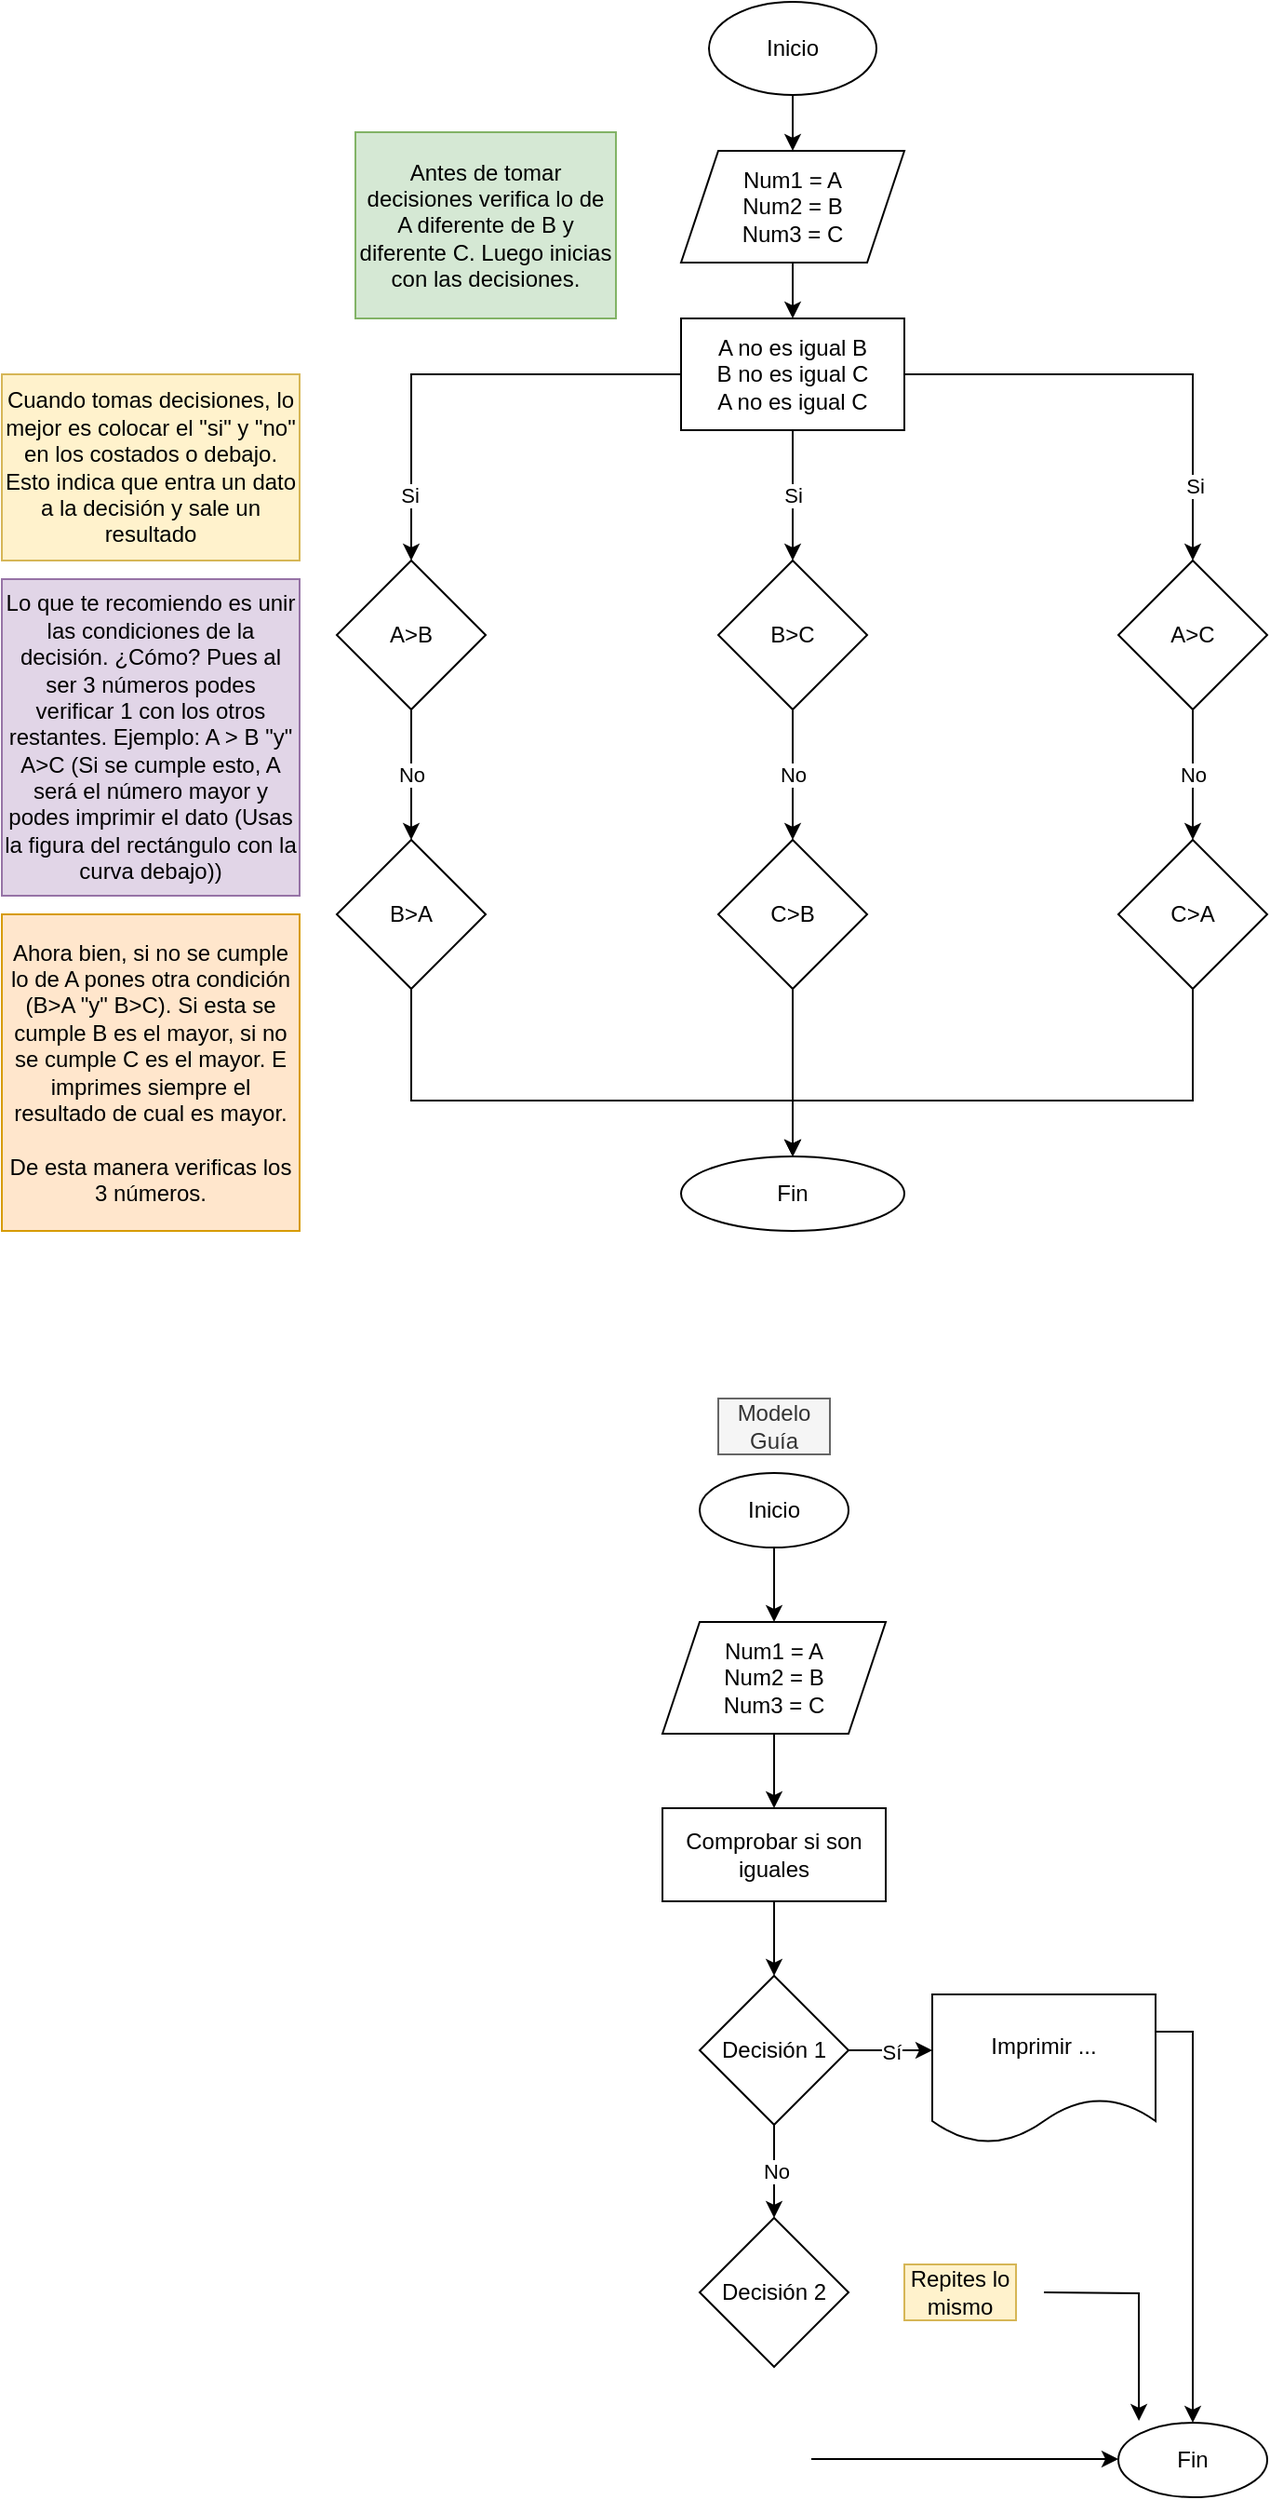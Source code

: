 <mxfile version="16.5.2" type="github"><diagram id="7iSKJ1PJzz9RqJnuwb6H" name="Page-1"><mxGraphModel dx="868" dy="454" grid="1" gridSize="10" guides="1" tooltips="1" connect="1" arrows="1" fold="1" page="1" pageScale="1" pageWidth="827" pageHeight="1169" math="0" shadow="0"><root><mxCell id="0"/><mxCell id="1" parent="0"/><mxCell id="-pj6x7JCfKhC4BsActNk-3" value="" style="edgeStyle=orthogonalEdgeStyle;rounded=0;orthogonalLoop=1;jettySize=auto;html=1;" edge="1" parent="1" source="-pj6x7JCfKhC4BsActNk-1" target="-pj6x7JCfKhC4BsActNk-2"><mxGeometry relative="1" as="geometry"/></mxCell><mxCell id="-pj6x7JCfKhC4BsActNk-1" value="Inicio" style="ellipse;whiteSpace=wrap;html=1;" vertex="1" parent="1"><mxGeometry x="410" y="40" width="90" height="50" as="geometry"/></mxCell><mxCell id="-pj6x7JCfKhC4BsActNk-9" value="" style="edgeStyle=orthogonalEdgeStyle;rounded=0;orthogonalLoop=1;jettySize=auto;html=1;" edge="1" parent="1" source="-pj6x7JCfKhC4BsActNk-2" target="-pj6x7JCfKhC4BsActNk-8"><mxGeometry relative="1" as="geometry"/></mxCell><mxCell id="-pj6x7JCfKhC4BsActNk-2" value="Num1 = A&lt;br&gt;Num2 = B&lt;br&gt;Num3 = C" style="shape=parallelogram;perimeter=parallelogramPerimeter;whiteSpace=wrap;html=1;fixedSize=1;" vertex="1" parent="1"><mxGeometry x="395" y="120" width="120" height="60" as="geometry"/></mxCell><mxCell id="-pj6x7JCfKhC4BsActNk-11" value="" style="edgeStyle=orthogonalEdgeStyle;rounded=0;orthogonalLoop=1;jettySize=auto;html=1;" edge="1" parent="1" source="-pj6x7JCfKhC4BsActNk-8" target="-pj6x7JCfKhC4BsActNk-10"><mxGeometry relative="1" as="geometry"/></mxCell><mxCell id="-pj6x7JCfKhC4BsActNk-16" value="Si" style="edgeLabel;html=1;align=center;verticalAlign=middle;resizable=0;points=[];" vertex="1" connectable="0" parent="-pj6x7JCfKhC4BsActNk-11"><mxGeometry x="0.714" y="-1" relative="1" as="geometry"><mxPoint as="offset"/></mxGeometry></mxCell><mxCell id="-pj6x7JCfKhC4BsActNk-13" value="Si" style="edgeStyle=orthogonalEdgeStyle;rounded=0;orthogonalLoop=1;jettySize=auto;html=1;" edge="1" parent="1" source="-pj6x7JCfKhC4BsActNk-8" target="-pj6x7JCfKhC4BsActNk-12"><mxGeometry relative="1" as="geometry"/></mxCell><mxCell id="-pj6x7JCfKhC4BsActNk-15" value="" style="edgeStyle=orthogonalEdgeStyle;rounded=0;orthogonalLoop=1;jettySize=auto;html=1;" edge="1" parent="1" source="-pj6x7JCfKhC4BsActNk-8" target="-pj6x7JCfKhC4BsActNk-14"><mxGeometry relative="1" as="geometry"/></mxCell><mxCell id="-pj6x7JCfKhC4BsActNk-17" value="Si" style="edgeLabel;html=1;align=center;verticalAlign=middle;resizable=0;points=[];" vertex="1" connectable="0" parent="-pj6x7JCfKhC4BsActNk-15"><mxGeometry x="0.686" y="1" relative="1" as="geometry"><mxPoint as="offset"/></mxGeometry></mxCell><mxCell id="-pj6x7JCfKhC4BsActNk-8" value="A no es igual B&lt;br&gt;B no es igual C&lt;br&gt;A no es igual C" style="whiteSpace=wrap;html=1;" vertex="1" parent="1"><mxGeometry x="395" y="210" width="120" height="60" as="geometry"/></mxCell><mxCell id="-pj6x7JCfKhC4BsActNk-19" value="No" style="edgeStyle=orthogonalEdgeStyle;rounded=0;orthogonalLoop=1;jettySize=auto;html=1;" edge="1" parent="1" source="-pj6x7JCfKhC4BsActNk-10" target="-pj6x7JCfKhC4BsActNk-18"><mxGeometry relative="1" as="geometry"/></mxCell><mxCell id="-pj6x7JCfKhC4BsActNk-10" value="A&amp;gt;B" style="rhombus;whiteSpace=wrap;html=1;" vertex="1" parent="1"><mxGeometry x="210" y="340" width="80" height="80" as="geometry"/></mxCell><mxCell id="-pj6x7JCfKhC4BsActNk-21" value="No" style="edgeStyle=orthogonalEdgeStyle;rounded=0;orthogonalLoop=1;jettySize=auto;html=1;" edge="1" parent="1" source="-pj6x7JCfKhC4BsActNk-12" target="-pj6x7JCfKhC4BsActNk-20"><mxGeometry relative="1" as="geometry"/></mxCell><mxCell id="-pj6x7JCfKhC4BsActNk-12" value="B&amp;gt;C" style="rhombus;whiteSpace=wrap;html=1;" vertex="1" parent="1"><mxGeometry x="415" y="340" width="80" height="80" as="geometry"/></mxCell><mxCell id="-pj6x7JCfKhC4BsActNk-23" value="No" style="edgeStyle=orthogonalEdgeStyle;rounded=0;orthogonalLoop=1;jettySize=auto;html=1;" edge="1" parent="1" source="-pj6x7JCfKhC4BsActNk-14" target="-pj6x7JCfKhC4BsActNk-22"><mxGeometry relative="1" as="geometry"/></mxCell><mxCell id="-pj6x7JCfKhC4BsActNk-14" value="A&amp;gt;C" style="rhombus;whiteSpace=wrap;html=1;" vertex="1" parent="1"><mxGeometry x="630" y="340" width="80" height="80" as="geometry"/></mxCell><mxCell id="-pj6x7JCfKhC4BsActNk-25" value="" style="edgeStyle=orthogonalEdgeStyle;rounded=0;orthogonalLoop=1;jettySize=auto;html=1;" edge="1" parent="1" source="-pj6x7JCfKhC4BsActNk-18" target="-pj6x7JCfKhC4BsActNk-24"><mxGeometry relative="1" as="geometry"><Array as="points"><mxPoint x="250" y="630"/><mxPoint x="455" y="630"/></Array></mxGeometry></mxCell><mxCell id="-pj6x7JCfKhC4BsActNk-18" value="B&amp;gt;A" style="rhombus;whiteSpace=wrap;html=1;" vertex="1" parent="1"><mxGeometry x="210" y="490" width="80" height="80" as="geometry"/></mxCell><mxCell id="-pj6x7JCfKhC4BsActNk-26" style="edgeStyle=orthogonalEdgeStyle;rounded=0;orthogonalLoop=1;jettySize=auto;html=1;entryX=0.5;entryY=0;entryDx=0;entryDy=0;" edge="1" parent="1" source="-pj6x7JCfKhC4BsActNk-20" target="-pj6x7JCfKhC4BsActNk-24"><mxGeometry relative="1" as="geometry"/></mxCell><mxCell id="-pj6x7JCfKhC4BsActNk-20" value="C&amp;gt;B" style="rhombus;whiteSpace=wrap;html=1;" vertex="1" parent="1"><mxGeometry x="415" y="490" width="80" height="80" as="geometry"/></mxCell><mxCell id="-pj6x7JCfKhC4BsActNk-27" style="edgeStyle=orthogonalEdgeStyle;rounded=0;orthogonalLoop=1;jettySize=auto;html=1;entryX=0.5;entryY=0;entryDx=0;entryDy=0;" edge="1" parent="1" source="-pj6x7JCfKhC4BsActNk-22" target="-pj6x7JCfKhC4BsActNk-24"><mxGeometry relative="1" as="geometry"><Array as="points"><mxPoint x="670" y="630"/><mxPoint x="455" y="630"/></Array></mxGeometry></mxCell><mxCell id="-pj6x7JCfKhC4BsActNk-22" value="C&amp;gt;A" style="rhombus;whiteSpace=wrap;html=1;" vertex="1" parent="1"><mxGeometry x="630" y="490" width="80" height="80" as="geometry"/></mxCell><mxCell id="-pj6x7JCfKhC4BsActNk-24" value="Fin" style="ellipse;whiteSpace=wrap;html=1;" vertex="1" parent="1"><mxGeometry x="395" y="660" width="120" height="40" as="geometry"/></mxCell><mxCell id="-pj6x7JCfKhC4BsActNk-28" value="Antes de tomar decisiones verifica lo de A diferente de B y diferente C. Luego inicias con las decisiones." style="text;html=1;strokeColor=#82b366;fillColor=#d5e8d4;align=center;verticalAlign=middle;whiteSpace=wrap;rounded=0;" vertex="1" parent="1"><mxGeometry x="220" y="110" width="140" height="100" as="geometry"/></mxCell><mxCell id="-pj6x7JCfKhC4BsActNk-29" value="Cuando tomas decisiones, lo mejor es colocar el &quot;si&quot; y &quot;no&quot; en los costados o debajo. Esto indica que entra un dato a la decisión y sale un resultado" style="text;html=1;strokeColor=#d6b656;fillColor=#fff2cc;align=center;verticalAlign=middle;whiteSpace=wrap;rounded=0;" vertex="1" parent="1"><mxGeometry x="30" y="240" width="160" height="100" as="geometry"/></mxCell><mxCell id="-pj6x7JCfKhC4BsActNk-31" value="Lo que te recomiendo es unir las condiciones de la decisión. ¿Cómo? Pues al ser 3 números podes verificar 1 con los otros restantes. Ejemplo: A &amp;gt; B &quot;y&quot; A&amp;gt;C (Si se cumple esto, A será el número mayor y podes imprimir el dato (Usas la figura del rectángulo con la curva debajo))" style="text;html=1;strokeColor=#9673a6;fillColor=#e1d5e7;align=center;verticalAlign=middle;whiteSpace=wrap;rounded=0;" vertex="1" parent="1"><mxGeometry x="30" y="350" width="160" height="170" as="geometry"/></mxCell><mxCell id="-pj6x7JCfKhC4BsActNk-32" value="Ahora bien, si no se cumple lo de A pones otra condición (B&amp;gt;A &quot;y&quot; B&amp;gt;C). Si esta se cumple B es el mayor, si no se cumple C es el mayor. E imprimes siempre el resultado de cual es mayor.&lt;br&gt;&lt;br&gt;De esta manera verificas los 3 números." style="text;html=1;strokeColor=#d79b00;fillColor=#ffe6cc;align=center;verticalAlign=middle;whiteSpace=wrap;rounded=0;" vertex="1" parent="1"><mxGeometry x="30" y="530" width="160" height="170" as="geometry"/></mxCell><mxCell id="-pj6x7JCfKhC4BsActNk-33" value="Modelo Guía" style="text;html=1;strokeColor=#666666;fillColor=#f5f5f5;align=center;verticalAlign=middle;whiteSpace=wrap;rounded=0;fontColor=#333333;" vertex="1" parent="1"><mxGeometry x="415" y="790" width="60" height="30" as="geometry"/></mxCell><mxCell id="-pj6x7JCfKhC4BsActNk-36" style="edgeStyle=orthogonalEdgeStyle;rounded=0;orthogonalLoop=1;jettySize=auto;html=1;exitX=0.5;exitY=1;exitDx=0;exitDy=0;entryX=0.5;entryY=0;entryDx=0;entryDy=0;" edge="1" parent="1" source="-pj6x7JCfKhC4BsActNk-34" target="-pj6x7JCfKhC4BsActNk-35"><mxGeometry relative="1" as="geometry"/></mxCell><mxCell id="-pj6x7JCfKhC4BsActNk-34" value="Inicio" style="ellipse;whiteSpace=wrap;html=1;" vertex="1" parent="1"><mxGeometry x="405" y="830" width="80" height="40" as="geometry"/></mxCell><mxCell id="-pj6x7JCfKhC4BsActNk-37" style="edgeStyle=orthogonalEdgeStyle;rounded=0;orthogonalLoop=1;jettySize=auto;html=1;exitX=0.5;exitY=1;exitDx=0;exitDy=0;" edge="1" parent="1" source="-pj6x7JCfKhC4BsActNk-35"><mxGeometry relative="1" as="geometry"><mxPoint x="445" y="1010" as="targetPoint"/></mxGeometry></mxCell><mxCell id="-pj6x7JCfKhC4BsActNk-35" value="Num1 = A&lt;br&gt;Num2 = B&lt;br&gt;Num3 = C" style="shape=parallelogram;perimeter=parallelogramPerimeter;whiteSpace=wrap;html=1;fixedSize=1;" vertex="1" parent="1"><mxGeometry x="385" y="910" width="120" height="60" as="geometry"/></mxCell><mxCell id="-pj6x7JCfKhC4BsActNk-40" style="edgeStyle=orthogonalEdgeStyle;rounded=0;orthogonalLoop=1;jettySize=auto;html=1;exitX=0.5;exitY=1;exitDx=0;exitDy=0;entryX=0.5;entryY=0;entryDx=0;entryDy=0;" edge="1" parent="1" source="-pj6x7JCfKhC4BsActNk-38" target="-pj6x7JCfKhC4BsActNk-39"><mxGeometry relative="1" as="geometry"/></mxCell><mxCell id="-pj6x7JCfKhC4BsActNk-38" value="Comprobar si son iguales" style="rounded=0;whiteSpace=wrap;html=1;" vertex="1" parent="1"><mxGeometry x="385" y="1010" width="120" height="50" as="geometry"/></mxCell><mxCell id="-pj6x7JCfKhC4BsActNk-41" value="Sí" style="edgeStyle=orthogonalEdgeStyle;rounded=0;orthogonalLoop=1;jettySize=auto;html=1;exitX=1;exitY=0.5;exitDx=0;exitDy=0;" edge="1" parent="1" source="-pj6x7JCfKhC4BsActNk-39"><mxGeometry relative="1" as="geometry"><mxPoint x="530" y="1140" as="targetPoint"/></mxGeometry></mxCell><mxCell id="-pj6x7JCfKhC4BsActNk-42" value="No" style="edgeStyle=orthogonalEdgeStyle;rounded=0;orthogonalLoop=1;jettySize=auto;html=1;exitX=0.5;exitY=1;exitDx=0;exitDy=0;" edge="1" parent="1" source="-pj6x7JCfKhC4BsActNk-39"><mxGeometry relative="1" as="geometry"><mxPoint x="445" y="1230" as="targetPoint"/></mxGeometry></mxCell><mxCell id="-pj6x7JCfKhC4BsActNk-39" value="Decisión 1" style="rhombus;whiteSpace=wrap;html=1;" vertex="1" parent="1"><mxGeometry x="405" y="1100" width="80" height="80" as="geometry"/></mxCell><mxCell id="-pj6x7JCfKhC4BsActNk-43" value="Decisión 2" style="rhombus;whiteSpace=wrap;html=1;" vertex="1" parent="1"><mxGeometry x="405" y="1230" width="80" height="80" as="geometry"/></mxCell><mxCell id="-pj6x7JCfKhC4BsActNk-47" style="edgeStyle=orthogonalEdgeStyle;rounded=0;orthogonalLoop=1;jettySize=auto;html=1;exitX=1;exitY=0.25;exitDx=0;exitDy=0;entryX=0.5;entryY=0;entryDx=0;entryDy=0;" edge="1" parent="1" source="-pj6x7JCfKhC4BsActNk-44" target="-pj6x7JCfKhC4BsActNk-46"><mxGeometry relative="1" as="geometry"/></mxCell><mxCell id="-pj6x7JCfKhC4BsActNk-44" value="Imprimir ..." style="shape=document;whiteSpace=wrap;html=1;boundedLbl=1;" vertex="1" parent="1"><mxGeometry x="530" y="1110" width="120" height="80" as="geometry"/></mxCell><mxCell id="-pj6x7JCfKhC4BsActNk-45" value="Repites lo mismo" style="text;html=1;strokeColor=#d6b656;fillColor=#fff2cc;align=center;verticalAlign=middle;whiteSpace=wrap;rounded=0;" vertex="1" parent="1"><mxGeometry x="515" y="1255" width="60" height="30" as="geometry"/></mxCell><mxCell id="-pj6x7JCfKhC4BsActNk-46" value="Fin" style="ellipse;whiteSpace=wrap;html=1;" vertex="1" parent="1"><mxGeometry x="630" y="1340" width="80" height="40" as="geometry"/></mxCell><mxCell id="-pj6x7JCfKhC4BsActNk-48" style="edgeStyle=orthogonalEdgeStyle;rounded=0;orthogonalLoop=1;jettySize=auto;html=1;exitX=0.5;exitY=1;exitDx=0;exitDy=0;" edge="1" parent="1"><mxGeometry relative="1" as="geometry"><mxPoint x="465" y="1359.5" as="sourcePoint"/><mxPoint x="630" y="1359.5" as="targetPoint"/></mxGeometry></mxCell><mxCell id="-pj6x7JCfKhC4BsActNk-50" style="edgeStyle=orthogonalEdgeStyle;rounded=0;orthogonalLoop=1;jettySize=auto;html=1;entryX=0.138;entryY=-0.025;entryDx=0;entryDy=0;entryPerimeter=0;" edge="1" parent="1" target="-pj6x7JCfKhC4BsActNk-46"><mxGeometry relative="1" as="geometry"><mxPoint x="590" y="1270" as="sourcePoint"/><mxPoint x="665" y="1310" as="targetPoint"/></mxGeometry></mxCell></root></mxGraphModel></diagram></mxfile>